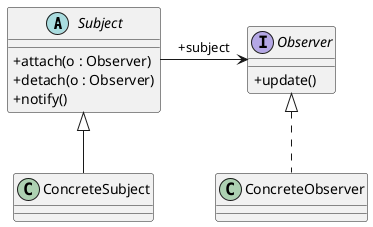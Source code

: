 @startuml
skinparam classAttributeIconSize 0

abstract class Subject {
    +attach(o : Observer)
    +detach(o : Observer)
    +notify()
}
interface Observer {
    +update()
}
class ConcreteSubject
class ConcreteObserver

ConcreteSubject -up-|> Subject
ConcreteObserver .up.|> Observer

Subject -right-> Observer : +subject

@enduml